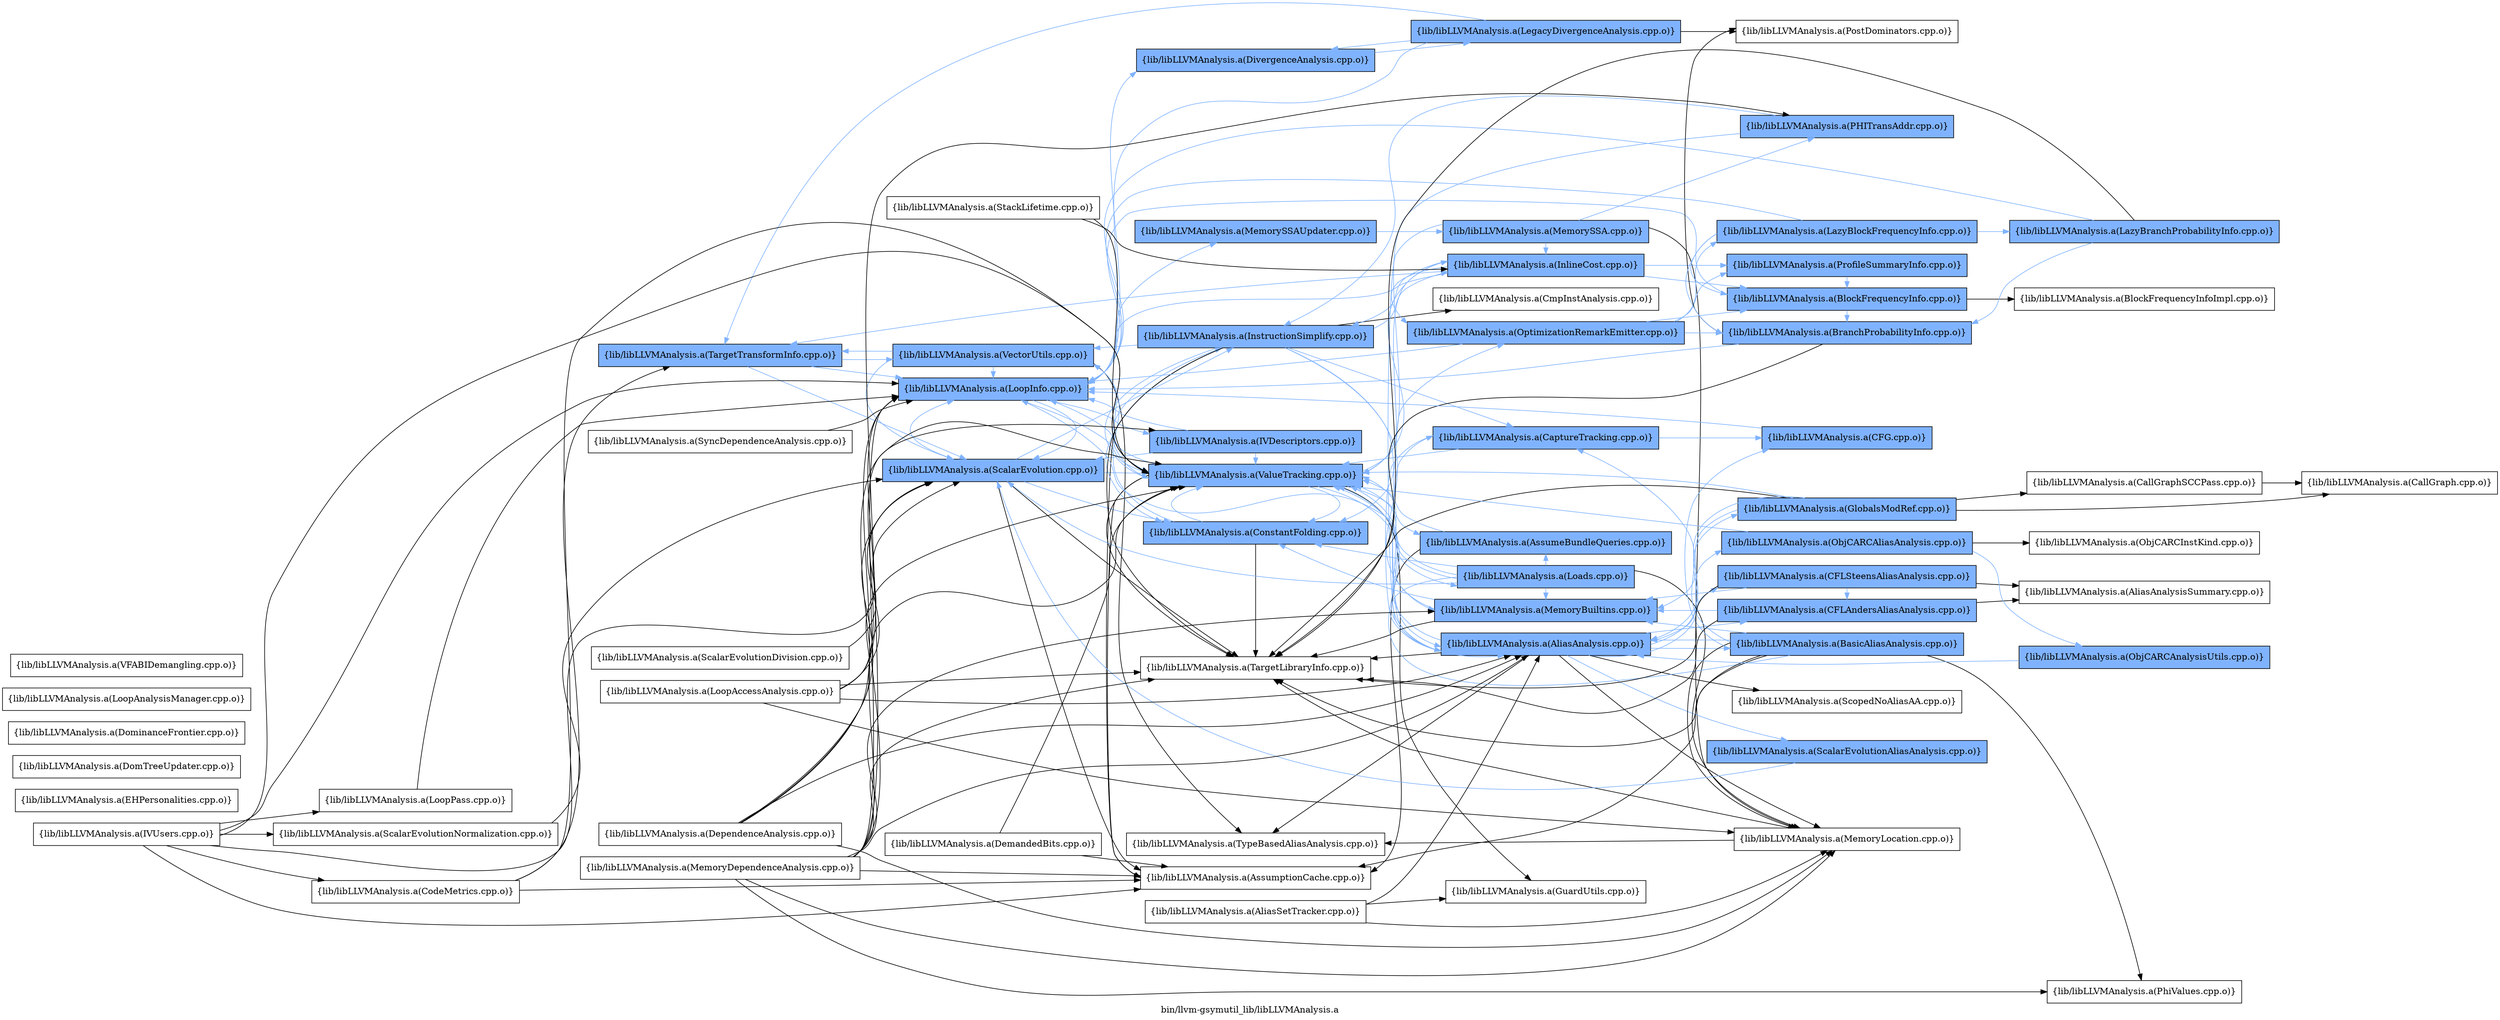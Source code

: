 digraph "bin/llvm-gsymutil_lib/libLLVMAnalysis.a" {
	label="bin/llvm-gsymutil_lib/libLLVMAnalysis.a";
	rankdir=LR;
	{ rank=same; Node0x55dd54985f88;  }
	{ rank=same; Node0x55dd54984e08; Node0x55dd54997378; Node0x55dd54986708;  }
	{ rank=same; Node0x55dd54997a58; Node0x55dd54985768; Node0x55dd54986de8; Node0x55dd54987338; Node0x55dd5498ad08; Node0x55dd54993cc8; Node0x55dd54987ce8; Node0x55dd54984368; Node0x55dd54986578;  }
	{ rank=same; Node0x55dd54985e48; Node0x55dd549870b8; Node0x55dd54988468; Node0x55dd5498a3f8; Node0x55dd54996c48; Node0x55dd54988a08; Node0x55dd54986078; Node0x55dd549945d8; Node0x55dd54994088; Node0x55dd54985268; Node0x55dd54988f08;  }
	{ rank=same; Node0x55dd54995938; Node0x55dd549881e8; Node0x55dd54995578; Node0x55dd5498b3e8; Node0x55dd54988738; Node0x55dd549847c8; Node0x55dd54997418; Node0x55dd54988878; Node0x55dd54997af8; Node0x55dd549858f8; Node0x55dd54986b18; Node0x55dd549960b8; Node0x55dd54987978; Node0x55dd54984778; Node0x55dd54987c98;  }

	Node0x55dd54985f88 [shape=record,shape=box,group=1,style=filled,fillcolor="0.600000 0.5 1",label="{lib/libLLVMAnalysis.a(TargetTransformInfo.cpp.o)}"];
	Node0x55dd54985f88 -> Node0x55dd54984e08[color="0.600000 0.5 1"];
	Node0x55dd54985f88 -> Node0x55dd54997378[color="0.600000 0.5 1"];
	Node0x55dd54985f88 -> Node0x55dd54986708[color="0.600000 0.5 1"];
	Node0x55dd54986708 [shape=record,shape=box,group=1,style=filled,fillcolor="0.600000 0.5 1",label="{lib/libLLVMAnalysis.a(VectorUtils.cpp.o)}"];
	Node0x55dd54986708 -> Node0x55dd54984e08[color="0.600000 0.5 1"];
	Node0x55dd54986708 -> Node0x55dd54997378[color="0.600000 0.5 1"];
	Node0x55dd54986708 -> Node0x55dd54985f88[color="0.600000 0.5 1"];
	Node0x55dd54986708 -> Node0x55dd54986578;
	Node0x55dd54986708 -> Node0x55dd54987338[color="0.600000 0.5 1"];
	Node0x55dd54987338 [shape=record,shape=box,group=1,style=filled,fillcolor="0.600000 0.5 1",label="{lib/libLLVMAnalysis.a(ValueTracking.cpp.o)}"];
	Node0x55dd54987338 -> Node0x55dd54988468[color="0.600000 0.5 1"];
	Node0x55dd54987338 -> Node0x55dd5498a3f8[color="0.600000 0.5 1"];
	Node0x55dd54987338 -> Node0x55dd5498ad08;
	Node0x55dd54987338 -> Node0x55dd54993cc8[color="0.600000 0.5 1"];
	Node0x55dd54987338 -> Node0x55dd54996c48;
	Node0x55dd54987338 -> Node0x55dd54988a08[color="0.600000 0.5 1"];
	Node0x55dd54987338 -> Node0x55dd54987ce8[color="0.600000 0.5 1"];
	Node0x55dd54987338 -> Node0x55dd54986078[color="0.600000 0.5 1"];
	Node0x55dd54987338 -> Node0x55dd54984e08[color="0.600000 0.5 1"];
	Node0x55dd54987338 -> Node0x55dd549945d8[color="0.600000 0.5 1"];
	Node0x55dd54987338 -> Node0x55dd54984368;
	Node0x55dd54996798 [shape=record,shape=box,group=0,label="{lib/libLLVMAnalysis.a(EHPersonalities.cpp.o)}"];
	Node0x55dd549960b8 [shape=record,shape=box,group=1,style=filled,fillcolor="0.600000 0.5 1",label="{lib/libLLVMAnalysis.a(ProfileSummaryInfo.cpp.o)}"];
	Node0x55dd549960b8 -> Node0x55dd54986b18[color="0.600000 0.5 1"];
	Node0x55dd54988468 [shape=record,shape=box,group=1,style=filled,fillcolor="0.600000 0.5 1",label="{lib/libLLVMAnalysis.a(AliasAnalysis.cpp.o)}"];
	Node0x55dd54988468 -> Node0x55dd5498b3e8[color="0.600000 0.5 1"];
	Node0x55dd54988468 -> Node0x55dd54988738[color="0.600000 0.5 1"];
	Node0x55dd54988468 -> Node0x55dd549847c8[color="0.600000 0.5 1"];
	Node0x55dd54988468 -> Node0x55dd54994088[color="0.600000 0.5 1"];
	Node0x55dd54988468 -> Node0x55dd54997418[color="0.600000 0.5 1"];
	Node0x55dd54988468 -> Node0x55dd549881e8;
	Node0x55dd54988468 -> Node0x55dd54988878[color="0.600000 0.5 1"];
	Node0x55dd54988468 -> Node0x55dd54997af8[color="0.600000 0.5 1"];
	Node0x55dd54988468 -> Node0x55dd54984368;
	Node0x55dd54988468 -> Node0x55dd54986578;
	Node0x55dd54988468 -> Node0x55dd549858f8;
	Node0x55dd54988468 -> Node0x55dd54987338[color="0.600000 0.5 1"];
	Node0x55dd54994ee8 [shape=record,shape=box,group=0,label="{lib/libLLVMAnalysis.a(DomTreeUpdater.cpp.o)}"];
	Node0x55dd54984e08 [shape=record,shape=box,group=1,style=filled,fillcolor="0.600000 0.5 1",label="{lib/libLLVMAnalysis.a(LoopInfo.cpp.o)}"];
	Node0x55dd54984e08 -> Node0x55dd54997a58[color="0.600000 0.5 1"];
	Node0x55dd54984e08 -> Node0x55dd54985768[color="0.600000 0.5 1"];
	Node0x55dd54984e08 -> Node0x55dd54986de8[color="0.600000 0.5 1"];
	Node0x55dd54984e08 -> Node0x55dd54997378[color="0.600000 0.5 1"];
	Node0x55dd54984e08 -> Node0x55dd54987338[color="0.600000 0.5 1"];
	Node0x55dd54997378 [shape=record,shape=box,group=1,style=filled,fillcolor="0.600000 0.5 1",label="{lib/libLLVMAnalysis.a(ScalarEvolution.cpp.o)}"];
	Node0x55dd54997378 -> Node0x55dd5498ad08;
	Node0x55dd54997378 -> Node0x55dd54993cc8[color="0.600000 0.5 1"];
	Node0x55dd54997378 -> Node0x55dd54987ce8[color="0.600000 0.5 1"];
	Node0x55dd54997378 -> Node0x55dd54984e08[color="0.600000 0.5 1"];
	Node0x55dd54997378 -> Node0x55dd54984368;
	Node0x55dd54997378 -> Node0x55dd54987338[color="0.600000 0.5 1"];
	Node0x55dd54986b18 [shape=record,shape=box,group=1,style=filled,fillcolor="0.600000 0.5 1",label="{lib/libLLVMAnalysis.a(BlockFrequencyInfo.cpp.o)}"];
	Node0x55dd54986b18 -> Node0x55dd54986d98;
	Node0x55dd54986b18 -> Node0x55dd54987978[color="0.600000 0.5 1"];
	Node0x55dd54986b18 -> Node0x55dd54984e08[color="0.600000 0.5 1"];
	Node0x55dd54987978 [shape=record,shape=box,group=1,style=filled,fillcolor="0.600000 0.5 1",label="{lib/libLLVMAnalysis.a(BranchProbabilityInfo.cpp.o)}"];
	Node0x55dd54987978 -> Node0x55dd54984e08[color="0.600000 0.5 1"];
	Node0x55dd54987978 -> Node0x55dd54995938;
	Node0x55dd54987978 -> Node0x55dd54984368;
	Node0x55dd549945d8 [shape=record,shape=box,group=1,style=filled,fillcolor="0.600000 0.5 1",label="{lib/libLLVMAnalysis.a(OptimizationRemarkEmitter.cpp.o)}"];
	Node0x55dd549945d8 -> Node0x55dd54986b18[color="0.600000 0.5 1"];
	Node0x55dd549945d8 -> Node0x55dd54987978[color="0.600000 0.5 1"];
	Node0x55dd549945d8 -> Node0x55dd54984778[color="0.600000 0.5 1"];
	Node0x55dd549945d8 -> Node0x55dd54984e08[color="0.600000 0.5 1"];
	Node0x55dd549945d8 -> Node0x55dd549960b8[color="0.600000 0.5 1"];
	Node0x55dd54986578 [shape=record,shape=box,group=0,label="{lib/libLLVMAnalysis.a(TypeBasedAliasAnalysis.cpp.o)}"];
	Node0x55dd54984778 [shape=record,shape=box,group=1,style=filled,fillcolor="0.600000 0.5 1",label="{lib/libLLVMAnalysis.a(LazyBlockFrequencyInfo.cpp.o)}"];
	Node0x55dd54984778 -> Node0x55dd54986b18[color="0.600000 0.5 1"];
	Node0x55dd54984778 -> Node0x55dd54987978[color="0.600000 0.5 1"];
	Node0x55dd54984778 -> Node0x55dd549848b8[color="0.600000 0.5 1"];
	Node0x55dd54984778 -> Node0x55dd54984e08[color="0.600000 0.5 1"];
	Node0x55dd54984368 [shape=record,shape=box,group=0,label="{lib/libLLVMAnalysis.a(TargetLibraryInfo.cpp.o)}"];
	Node0x55dd54985e48 [shape=record,shape=box,group=1,style=filled,fillcolor="0.600000 0.5 1",label="{lib/libLLVMAnalysis.a(LegacyDivergenceAnalysis.cpp.o)}"];
	Node0x55dd54985e48 -> Node0x55dd54985768[color="0.600000 0.5 1"];
	Node0x55dd54985e48 -> Node0x55dd54984e08[color="0.600000 0.5 1"];
	Node0x55dd54985e48 -> Node0x55dd54995938;
	Node0x55dd54985e48 -> Node0x55dd54985f88[color="0.600000 0.5 1"];
	Node0x55dd54993cc8 [shape=record,shape=box,group=1,style=filled,fillcolor="0.600000 0.5 1",label="{lib/libLLVMAnalysis.a(ConstantFolding.cpp.o)}"];
	Node0x55dd54993cc8 -> Node0x55dd54984368;
	Node0x55dd54993cc8 -> Node0x55dd54987338[color="0.600000 0.5 1"];
	Node0x55dd54993cc8 -> Node0x55dd54986708[color="0.600000 0.5 1"];
	Node0x55dd54987c98 [shape=record,shape=box,group=1,style=filled,fillcolor="0.600000 0.5 1",label="{lib/libLLVMAnalysis.a(CFG.cpp.o)}"];
	Node0x55dd54987c98 -> Node0x55dd54984e08[color="0.600000 0.5 1"];
	Node0x55dd54986d98 [shape=record,shape=box,group=0,label="{lib/libLLVMAnalysis.a(BlockFrequencyInfoImpl.cpp.o)}"];
	Node0x55dd5498b3e8 [shape=record,shape=box,group=1,style=filled,fillcolor="0.600000 0.5 1",label="{lib/libLLVMAnalysis.a(BasicAliasAnalysis.cpp.o)}"];
	Node0x55dd5498b3e8 -> Node0x55dd54988468[color="0.600000 0.5 1"];
	Node0x55dd5498b3e8 -> Node0x55dd5498ad08;
	Node0x55dd5498b3e8 -> Node0x55dd54987c98[color="0.600000 0.5 1"];
	Node0x55dd5498b3e8 -> Node0x55dd54994088[color="0.600000 0.5 1"];
	Node0x55dd5498b3e8 -> Node0x55dd54988f08[color="0.600000 0.5 1"];
	Node0x55dd5498b3e8 -> Node0x55dd549881e8;
	Node0x55dd5498b3e8 -> Node0x55dd54995cf8;
	Node0x55dd5498b3e8 -> Node0x55dd54984368;
	Node0x55dd5498b3e8 -> Node0x55dd54987338[color="0.600000 0.5 1"];
	Node0x55dd54995b18 [shape=record,shape=box,group=0,label="{lib/libLLVMAnalysis.a(DominanceFrontier.cpp.o)}"];
	Node0x55dd54997418 [shape=record,shape=box,group=1,style=filled,fillcolor="0.600000 0.5 1",label="{lib/libLLVMAnalysis.a(GlobalsModRef.cpp.o)}"];
	Node0x55dd54997418 -> Node0x55dd54988468[color="0.600000 0.5 1"];
	Node0x55dd54997418 -> Node0x55dd54984bd8;
	Node0x55dd54997418 -> Node0x55dd54993408;
	Node0x55dd54997418 -> Node0x55dd54988f08[color="0.600000 0.5 1"];
	Node0x55dd54997418 -> Node0x55dd54984368;
	Node0x55dd54997418 -> Node0x55dd54987338[color="0.600000 0.5 1"];
	Node0x55dd54986fc8 [shape=record,shape=box,group=0,label="{lib/libLLVMAnalysis.a(IVUsers.cpp.o)}"];
	Node0x55dd54986fc8 -> Node0x55dd5498ad08;
	Node0x55dd54986fc8 -> Node0x55dd54988f58;
	Node0x55dd54986fc8 -> Node0x55dd54984e08;
	Node0x55dd54986fc8 -> Node0x55dd54984f48;
	Node0x55dd54986fc8 -> Node0x55dd54997378;
	Node0x55dd54986fc8 -> Node0x55dd5498e0e8;
	Node0x55dd54986fc8 -> Node0x55dd54987338;
	Node0x55dd549882d8 [shape=record,shape=box,group=0,label="{lib/libLLVMAnalysis.a(MemoryDependenceAnalysis.cpp.o)}"];
	Node0x55dd549882d8 -> Node0x55dd54988468;
	Node0x55dd549882d8 -> Node0x55dd5498ad08;
	Node0x55dd549882d8 -> Node0x55dd54997a58;
	Node0x55dd549882d8 -> Node0x55dd54984e08;
	Node0x55dd549882d8 -> Node0x55dd54988f08;
	Node0x55dd549882d8 -> Node0x55dd549881e8;
	Node0x55dd549882d8 -> Node0x55dd54995578;
	Node0x55dd549882d8 -> Node0x55dd54995cf8;
	Node0x55dd549882d8 -> Node0x55dd54984368;
	Node0x55dd549882d8 -> Node0x55dd54987338;
	Node0x55dd54997af8 [shape=record,shape=box,group=1,style=filled,fillcolor="0.600000 0.5 1",label="{lib/libLLVMAnalysis.a(ScalarEvolutionAliasAnalysis.cpp.o)}"];
	Node0x55dd54997af8 -> Node0x55dd54997378[color="0.600000 0.5 1"];
	Node0x55dd54986078 [shape=record,shape=box,group=1,style=filled,fillcolor="0.600000 0.5 1",label="{lib/libLLVMAnalysis.a(Loads.cpp.o)}"];
	Node0x55dd54986078 -> Node0x55dd54988468[color="0.600000 0.5 1"];
	Node0x55dd54986078 -> Node0x55dd5498a3f8[color="0.600000 0.5 1"];
	Node0x55dd54986078 -> Node0x55dd54993cc8[color="0.600000 0.5 1"];
	Node0x55dd54986078 -> Node0x55dd54984e08[color="0.600000 0.5 1"];
	Node0x55dd54986078 -> Node0x55dd54988f08[color="0.600000 0.5 1"];
	Node0x55dd54986078 -> Node0x55dd549881e8;
	Node0x55dd54986078 -> Node0x55dd54997378[color="0.600000 0.5 1"];
	Node0x55dd54986078 -> Node0x55dd54987338[color="0.600000 0.5 1"];
	Node0x55dd549881e8 [shape=record,shape=box,group=0,label="{lib/libLLVMAnalysis.a(MemoryLocation.cpp.o)}"];
	Node0x55dd549881e8 -> Node0x55dd54984368;
	Node0x55dd549881e8 -> Node0x55dd54986578;
	Node0x55dd54988738 [shape=record,shape=box,group=1,style=filled,fillcolor="0.600000 0.5 1",label="{lib/libLLVMAnalysis.a(CFLAndersAliasAnalysis.cpp.o)}"];
	Node0x55dd54988738 -> Node0x55dd549889b8;
	Node0x55dd54988738 -> Node0x55dd54988f08[color="0.600000 0.5 1"];
	Node0x55dd54988738 -> Node0x55dd54984368;
	Node0x55dd549847c8 [shape=record,shape=box,group=1,style=filled,fillcolor="0.600000 0.5 1",label="{lib/libLLVMAnalysis.a(CFLSteensAliasAnalysis.cpp.o)}"];
	Node0x55dd549847c8 -> Node0x55dd54988738[color="0.600000 0.5 1"];
	Node0x55dd549847c8 -> Node0x55dd549889b8;
	Node0x55dd549847c8 -> Node0x55dd54988f08[color="0.600000 0.5 1"];
	Node0x55dd549847c8 -> Node0x55dd54984368;
	Node0x55dd54993408 [shape=record,shape=box,group=0,label="{lib/libLLVMAnalysis.a(CallGraphSCCPass.cpp.o)}"];
	Node0x55dd54993408 -> Node0x55dd54984bd8;
	Node0x55dd549858f8 [shape=record,shape=box,group=0,label="{lib/libLLVMAnalysis.a(ScopedNoAliasAA.cpp.o)}"];
	Node0x55dd54987ce8 [shape=record,shape=box,group=1,style=filled,fillcolor="0.600000 0.5 1",label="{lib/libLLVMAnalysis.a(InstructionSimplify.cpp.o)}"];
	Node0x55dd54987ce8 -> Node0x55dd54988468[color="0.600000 0.5 1"];
	Node0x55dd54987ce8 -> Node0x55dd5498ad08;
	Node0x55dd54987ce8 -> Node0x55dd54994088[color="0.600000 0.5 1"];
	Node0x55dd54987ce8 -> Node0x55dd54993cc8[color="0.600000 0.5 1"];
	Node0x55dd54987ce8 -> Node0x55dd54988a08[color="0.600000 0.5 1"];
	Node0x55dd54987ce8 -> Node0x55dd54985268;
	Node0x55dd54987ce8 -> Node0x55dd54988f08[color="0.600000 0.5 1"];
	Node0x55dd54987ce8 -> Node0x55dd54984368;
	Node0x55dd54987ce8 -> Node0x55dd54987338[color="0.600000 0.5 1"];
	Node0x55dd54987ce8 -> Node0x55dd54986708[color="0.600000 0.5 1"];
	Node0x55dd5498ad08 [shape=record,shape=box,group=0,label="{lib/libLLVMAnalysis.a(AssumptionCache.cpp.o)}"];
	Node0x55dd549870b8 [shape=record,shape=box,group=1,style=filled,fillcolor="0.600000 0.5 1",label="{lib/libLLVMAnalysis.a(MemorySSA.cpp.o)}"];
	Node0x55dd549870b8 -> Node0x55dd54988468[color="0.600000 0.5 1"];
	Node0x55dd549870b8 -> Node0x55dd54988a08[color="0.600000 0.5 1"];
	Node0x55dd549870b8 -> Node0x55dd549881e8;
	Node0x55dd549870b8 -> Node0x55dd54995578[color="0.600000 0.5 1"];
	Node0x55dd54986de8 [shape=record,shape=box,group=1,style=filled,fillcolor="0.600000 0.5 1",label="{lib/libLLVMAnalysis.a(MemorySSAUpdater.cpp.o)}"];
	Node0x55dd54986de8 -> Node0x55dd549870b8[color="0.600000 0.5 1"];
	Node0x55dd54994858 [shape=record,shape=box,group=0,label="{lib/libLLVMAnalysis.a(ObjCARCInstKind.cpp.o)}"];
	Node0x55dd54988a08 [shape=record,shape=box,group=1,style=filled,fillcolor="0.600000 0.5 1",label="{lib/libLLVMAnalysis.a(InlineCost.cpp.o)}"];
	Node0x55dd54988a08 -> Node0x55dd54986b18[color="0.600000 0.5 1"];
	Node0x55dd54988a08 -> Node0x55dd54993cc8[color="0.600000 0.5 1"];
	Node0x55dd54988a08 -> Node0x55dd54987ce8[color="0.600000 0.5 1"];
	Node0x55dd54988a08 -> Node0x55dd54984e08[color="0.600000 0.5 1"];
	Node0x55dd54988a08 -> Node0x55dd549945d8[color="0.600000 0.5 1"];
	Node0x55dd54988a08 -> Node0x55dd549960b8[color="0.600000 0.5 1"];
	Node0x55dd54988a08 -> Node0x55dd54985f88[color="0.600000 0.5 1"];
	Node0x55dd549849a8 [shape=record,shape=box,group=0,label="{lib/libLLVMAnalysis.a(StackLifetime.cpp.o)}"];
	Node0x55dd549849a8 -> Node0x55dd54988a08;
	Node0x55dd549849a8 -> Node0x55dd54987338;
	Node0x55dd549948f8 [shape=record,shape=box,group=0,label="{lib/libLLVMAnalysis.a(DemandedBits.cpp.o)}"];
	Node0x55dd549948f8 -> Node0x55dd5498ad08;
	Node0x55dd549948f8 -> Node0x55dd54987338;
	Node0x55dd5498c478 [shape=record,shape=box,group=0,label="{lib/libLLVMAnalysis.a(LoopAccessAnalysis.cpp.o)}"];
	Node0x55dd5498c478 -> Node0x55dd54988468;
	Node0x55dd5498c478 -> Node0x55dd54984e08;
	Node0x55dd5498c478 -> Node0x55dd549881e8;
	Node0x55dd5498c478 -> Node0x55dd54997378;
	Node0x55dd5498c478 -> Node0x55dd54984368;
	Node0x55dd5498c478 -> Node0x55dd54987338;
	Node0x55dd54984f48 [shape=record,shape=box,group=0,label="{lib/libLLVMAnalysis.a(LoopPass.cpp.o)}"];
	Node0x55dd54984f48 -> Node0x55dd54984e08;
	Node0x55dd5498e0e8 [shape=record,shape=box,group=0,label="{lib/libLLVMAnalysis.a(ScalarEvolutionNormalization.cpp.o)}"];
	Node0x55dd5498e0e8 -> Node0x55dd54997378;
	Node0x55dd54988f08 [shape=record,shape=box,group=1,style=filled,fillcolor="0.600000 0.5 1",label="{lib/libLLVMAnalysis.a(MemoryBuiltins.cpp.o)}"];
	Node0x55dd54988f08 -> Node0x55dd54993cc8[color="0.600000 0.5 1"];
	Node0x55dd54988f08 -> Node0x55dd54984368;
	Node0x55dd54988f08 -> Node0x55dd54987338[color="0.600000 0.5 1"];
	Node0x55dd54995938 [shape=record,shape=box,group=0,label="{lib/libLLVMAnalysis.a(PostDominators.cpp.o)}"];
	Node0x55dd54997a58 [shape=record,shape=box,group=1,style=filled,fillcolor="0.600000 0.5 1",label="{lib/libLLVMAnalysis.a(IVDescriptors.cpp.o)}"];
	Node0x55dd54997a58 -> Node0x55dd54984e08[color="0.600000 0.5 1"];
	Node0x55dd54997a58 -> Node0x55dd54997378[color="0.600000 0.5 1"];
	Node0x55dd54997a58 -> Node0x55dd54987338[color="0.600000 0.5 1"];
	Node0x55dd54984bd8 [shape=record,shape=box,group=0,label="{lib/libLLVMAnalysis.a(CallGraph.cpp.o)}"];
	Node0x55dd54994088 [shape=record,shape=box,group=1,style=filled,fillcolor="0.600000 0.5 1",label="{lib/libLLVMAnalysis.a(CaptureTracking.cpp.o)}"];
	Node0x55dd54994088 -> Node0x55dd54988468[color="0.600000 0.5 1"];
	Node0x55dd54994088 -> Node0x55dd54987c98[color="0.600000 0.5 1"];
	Node0x55dd54994088 -> Node0x55dd54987338[color="0.600000 0.5 1"];
	Node0x55dd5498a3f8 [shape=record,shape=box,group=1,style=filled,fillcolor="0.600000 0.5 1",label="{lib/libLLVMAnalysis.a(AssumeBundleQueries.cpp.o)}"];
	Node0x55dd5498a3f8 -> Node0x55dd5498ad08;
	Node0x55dd5498a3f8 -> Node0x55dd54987338[color="0.600000 0.5 1"];
	Node0x55dd549956b8 [shape=record,shape=box,group=0,label="{lib/libLLVMAnalysis.a(DependenceAnalysis.cpp.o)}"];
	Node0x55dd549956b8 -> Node0x55dd54988468;
	Node0x55dd549956b8 -> Node0x55dd54984e08;
	Node0x55dd549956b8 -> Node0x55dd549881e8;
	Node0x55dd549956b8 -> Node0x55dd54997378;
	Node0x55dd549956b8 -> Node0x55dd54987338;
	Node0x55dd54996c48 [shape=record,shape=box,group=0,label="{lib/libLLVMAnalysis.a(GuardUtils.cpp.o)}"];
	Node0x55dd54988878 [shape=record,shape=box,group=1,style=filled,fillcolor="0.600000 0.5 1",label="{lib/libLLVMAnalysis.a(ObjCARCAliasAnalysis.cpp.o)}"];
	Node0x55dd54988878 -> Node0x55dd549940d8[color="0.600000 0.5 1"];
	Node0x55dd54988878 -> Node0x55dd54994858;
	Node0x55dd54988878 -> Node0x55dd54987338[color="0.600000 0.5 1"];
	Node0x55dd54995cf8 [shape=record,shape=box,group=0,label="{lib/libLLVMAnalysis.a(PhiValues.cpp.o)}"];
	Node0x55dd549889b8 [shape=record,shape=box,group=0,label="{lib/libLLVMAnalysis.a(AliasAnalysisSummary.cpp.o)}"];
	Node0x55dd54988f58 [shape=record,shape=box,group=0,label="{lib/libLLVMAnalysis.a(CodeMetrics.cpp.o)}"];
	Node0x55dd54988f58 -> Node0x55dd5498ad08;
	Node0x55dd54988f58 -> Node0x55dd54985f88;
	Node0x55dd54988f58 -> Node0x55dd54987338;
	Node0x55dd54985268 [shape=record,shape=box,group=0,label="{lib/libLLVMAnalysis.a(CmpInstAnalysis.cpp.o)}"];
	Node0x55dd549848b8 [shape=record,shape=box,group=1,style=filled,fillcolor="0.600000 0.5 1",label="{lib/libLLVMAnalysis.a(LazyBranchProbabilityInfo.cpp.o)}"];
	Node0x55dd549848b8 -> Node0x55dd54987978[color="0.600000 0.5 1"];
	Node0x55dd549848b8 -> Node0x55dd54984e08[color="0.600000 0.5 1"];
	Node0x55dd549848b8 -> Node0x55dd54984368;
	Node0x55dd54985768 [shape=record,shape=box,group=1,style=filled,fillcolor="0.600000 0.5 1",label="{lib/libLLVMAnalysis.a(DivergenceAnalysis.cpp.o)}"];
	Node0x55dd54985768 -> Node0x55dd54985e48[color="0.600000 0.5 1"];
	Node0x55dd54986ac8 [shape=record,shape=box,group=0,label="{lib/libLLVMAnalysis.a(AliasSetTracker.cpp.o)}"];
	Node0x55dd54986ac8 -> Node0x55dd54988468;
	Node0x55dd54986ac8 -> Node0x55dd54996c48;
	Node0x55dd54986ac8 -> Node0x55dd549881e8;
	Node0x55dd54985498 [shape=record,shape=box,group=0,label="{lib/libLLVMAnalysis.a(LoopAnalysisManager.cpp.o)}"];
	Node0x55dd54995578 [shape=record,shape=box,group=1,style=filled,fillcolor="0.600000 0.5 1",label="{lib/libLLVMAnalysis.a(PHITransAddr.cpp.o)}"];
	Node0x55dd54995578 -> Node0x55dd54987ce8[color="0.600000 0.5 1"];
	Node0x55dd54995578 -> Node0x55dd54987338[color="0.600000 0.5 1"];
	Node0x55dd549940d8 [shape=record,shape=box,group=1,style=filled,fillcolor="0.600000 0.5 1",label="{lib/libLLVMAnalysis.a(ObjCARCAnalysisUtils.cpp.o)}"];
	Node0x55dd549940d8 -> Node0x55dd54988468[color="0.600000 0.5 1"];
	Node0x55dd549978c8 [shape=record,shape=box,group=0,label="{lib/libLLVMAnalysis.a(ScalarEvolutionDivision.cpp.o)}"];
	Node0x55dd549978c8 -> Node0x55dd54997378;
	Node0x55dd549850d8 [shape=record,shape=box,group=0,label="{lib/libLLVMAnalysis.a(SyncDependenceAnalysis.cpp.o)}"];
	Node0x55dd549850d8 -> Node0x55dd54984e08;
	Node0x55dd54987018 [shape=record,shape=box,group=0,label="{lib/libLLVMAnalysis.a(VFABIDemangling.cpp.o)}"];
}
